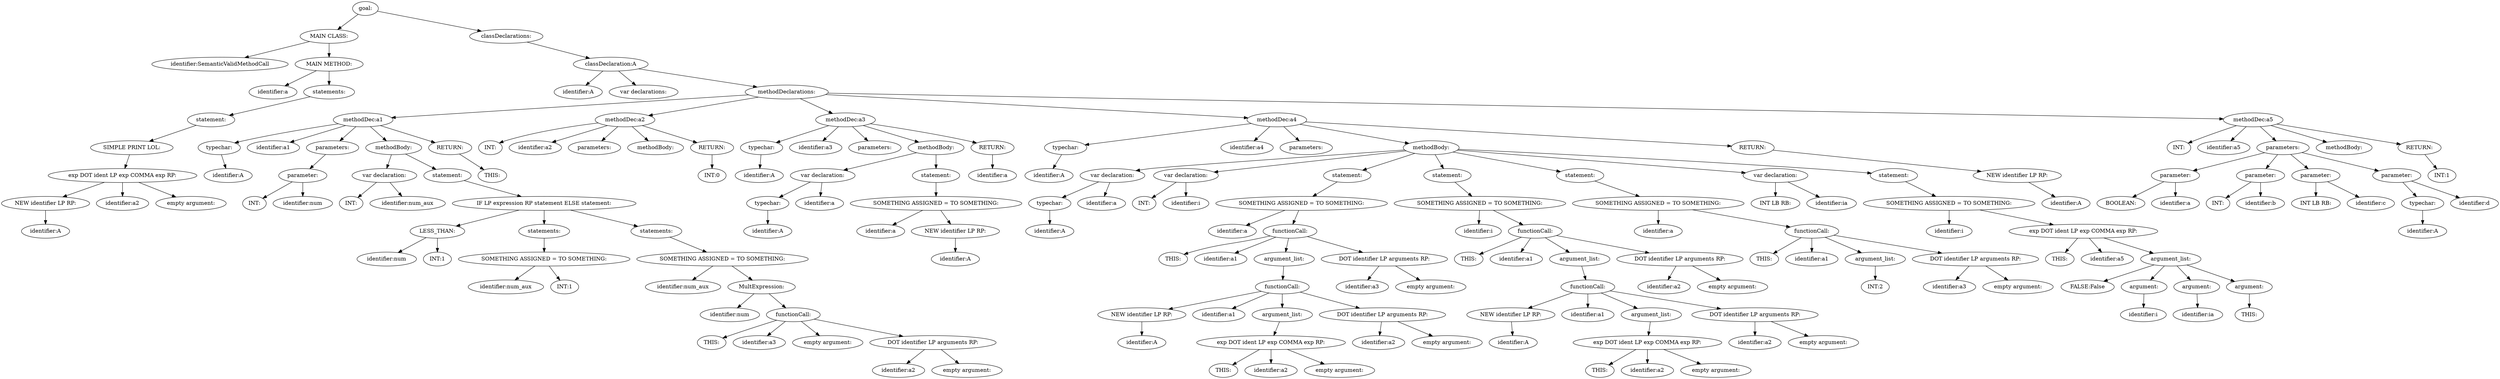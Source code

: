 digraph {
n0 [label="goal:"];
n1 [label="MAIN CLASS:"];
n2 [label="identifier:SemanticValidMethodCall"];
n1 -> n2
n3 [label="MAIN METHOD:"];
n4 [label="identifier:a"];
n3 -> n4
n5 [label="statements:"];
n6 [label="statement:"];
n7 [label="SIMPLE PRINT LOL:"];
n8 [label="exp DOT ident LP exp COMMA exp RP:"];
n9 [label="NEW identifier LP RP:"];
n10 [label="identifier:A"];
n9 -> n10
n8 -> n9
n11 [label="identifier:a2"];
n8 -> n11
n12 [label="empty argument:"];
n8 -> n12
n7 -> n8
n6 -> n7
n5 -> n6
n3 -> n5
n1 -> n3
n0 -> n1
n13 [label="classDeclarations:"];
n14 [label="classDeclaration:A"];
n15 [label="identifier:A"];
n14 -> n15
n16 [label="var declarations:"];
n14 -> n16
n17 [label="methodDeclarations:"];
n18 [label="methodDec:a1"];
n19 [label="typechar:"];
n20 [label="identifier:A"];
n19 -> n20
n18 -> n19
n21 [label="identifier:a1"];
n18 -> n21
n22 [label="parameters:"];
n23 [label="parameter:"];
n24 [label="INT:"];
n23 -> n24
n25 [label="identifier:num"];
n23 -> n25
n22 -> n23
n18 -> n22
n26 [label="methodBody:"];
n27 [label="var declaration:"];
n28 [label="INT:"];
n27 -> n28
n29 [label="identifier:num_aux"];
n27 -> n29
n26 -> n27
n30 [label="statement:"];
n31 [label="IF LP expression RP statement ELSE statement:"];
n32 [label="LESS_THAN:"];
n33 [label="identifier:num"];
n32 -> n33
n34 [label="INT:1"];
n32 -> n34
n31 -> n32
n35 [label="statements:"];
n36 [label="SOMETHING ASSIGNED = TO SOMETHING:"];
n37 [label="identifier:num_aux"];
n36 -> n37
n38 [label="INT:1"];
n36 -> n38
n35 -> n36
n31 -> n35
n39 [label="statements:"];
n40 [label="SOMETHING ASSIGNED = TO SOMETHING:"];
n41 [label="identifier:num_aux"];
n40 -> n41
n42 [label="MultExpression:"];
n43 [label="identifier:num"];
n42 -> n43
n44 [label="functionCall:"];
n45 [label="THIS:"];
n44 -> n45
n46 [label="identifier:a3"];
n44 -> n46
n47 [label="empty argument:"];
n44 -> n47
n48 [label="DOT identifier LP arguments RP:"];
n49 [label="identifier:a2"];
n48 -> n49
n50 [label="empty argument:"];
n48 -> n50
n44 -> n48
n42 -> n44
n40 -> n42
n39 -> n40
n31 -> n39
n30 -> n31
n26 -> n30
n18 -> n26
n51 [label="RETURN:"];
n52 [label="THIS:"];
n51 -> n52
n18 -> n51
n17 -> n18
n53 [label="methodDec:a2"];
n54 [label="INT:"];
n53 -> n54
n55 [label="identifier:a2"];
n53 -> n55
n56 [label="parameters:"];
n53 -> n56
n57 [label="methodBody:"];
n53 -> n57
n58 [label="RETURN:"];
n59 [label="INT:0"];
n58 -> n59
n53 -> n58
n17 -> n53
n60 [label="methodDec:a3"];
n61 [label="typechar:"];
n62 [label="identifier:A"];
n61 -> n62
n60 -> n61
n63 [label="identifier:a3"];
n60 -> n63
n64 [label="parameters:"];
n60 -> n64
n65 [label="methodBody:"];
n66 [label="var declaration:"];
n67 [label="typechar:"];
n68 [label="identifier:A"];
n67 -> n68
n66 -> n67
n69 [label="identifier:a"];
n66 -> n69
n65 -> n66
n70 [label="statement:"];
n71 [label="SOMETHING ASSIGNED = TO SOMETHING:"];
n72 [label="identifier:a"];
n71 -> n72
n73 [label="NEW identifier LP RP:"];
n74 [label="identifier:A"];
n73 -> n74
n71 -> n73
n70 -> n71
n65 -> n70
n60 -> n65
n75 [label="RETURN:"];
n76 [label="identifier:a"];
n75 -> n76
n60 -> n75
n17 -> n60
n77 [label="methodDec:a4"];
n78 [label="typechar:"];
n79 [label="identifier:A"];
n78 -> n79
n77 -> n78
n80 [label="identifier:a4"];
n77 -> n80
n81 [label="parameters:"];
n77 -> n81
n82 [label="methodBody:"];
n83 [label="var declaration:"];
n84 [label="typechar:"];
n85 [label="identifier:A"];
n84 -> n85
n83 -> n84
n86 [label="identifier:a"];
n83 -> n86
n82 -> n83
n87 [label="var declaration:"];
n88 [label="INT:"];
n87 -> n88
n89 [label="identifier:i"];
n87 -> n89
n82 -> n87
n90 [label="statement:"];
n91 [label="SOMETHING ASSIGNED = TO SOMETHING:"];
n92 [label="identifier:a"];
n91 -> n92
n93 [label="functionCall:"];
n94 [label="THIS:"];
n93 -> n94
n95 [label="identifier:a1"];
n93 -> n95
n96 [label="argument_list:"];
n97 [label="functionCall:"];
n98 [label="NEW identifier LP RP:"];
n99 [label="identifier:A"];
n98 -> n99
n97 -> n98
n100 [label="identifier:a1"];
n97 -> n100
n101 [label="argument_list:"];
n102 [label="exp DOT ident LP exp COMMA exp RP:"];
n103 [label="THIS:"];
n102 -> n103
n104 [label="identifier:a2"];
n102 -> n104
n105 [label="empty argument:"];
n102 -> n105
n101 -> n102
n97 -> n101
n106 [label="DOT identifier LP arguments RP:"];
n107 [label="identifier:a2"];
n106 -> n107
n108 [label="empty argument:"];
n106 -> n108
n97 -> n106
n96 -> n97
n93 -> n96
n109 [label="DOT identifier LP arguments RP:"];
n110 [label="identifier:a3"];
n109 -> n110
n111 [label="empty argument:"];
n109 -> n111
n93 -> n109
n91 -> n93
n90 -> n91
n82 -> n90
n112 [label="statement:"];
n113 [label="SOMETHING ASSIGNED = TO SOMETHING:"];
n114 [label="identifier:i"];
n113 -> n114
n115 [label="functionCall:"];
n116 [label="THIS:"];
n115 -> n116
n117 [label="identifier:a1"];
n115 -> n117
n118 [label="argument_list:"];
n119 [label="functionCall:"];
n120 [label="NEW identifier LP RP:"];
n121 [label="identifier:A"];
n120 -> n121
n119 -> n120
n122 [label="identifier:a1"];
n119 -> n122
n123 [label="argument_list:"];
n124 [label="exp DOT ident LP exp COMMA exp RP:"];
n125 [label="THIS:"];
n124 -> n125
n126 [label="identifier:a2"];
n124 -> n126
n127 [label="empty argument:"];
n124 -> n127
n123 -> n124
n119 -> n123
n128 [label="DOT identifier LP arguments RP:"];
n129 [label="identifier:a2"];
n128 -> n129
n130 [label="empty argument:"];
n128 -> n130
n119 -> n128
n118 -> n119
n115 -> n118
n131 [label="DOT identifier LP arguments RP:"];
n132 [label="identifier:a2"];
n131 -> n132
n133 [label="empty argument:"];
n131 -> n133
n115 -> n131
n113 -> n115
n112 -> n113
n82 -> n112
n134 [label="statement:"];
n135 [label="SOMETHING ASSIGNED = TO SOMETHING:"];
n136 [label="identifier:a"];
n135 -> n136
n137 [label="functionCall:"];
n138 [label="THIS:"];
n137 -> n138
n139 [label="identifier:a1"];
n137 -> n139
n140 [label="argument_list:"];
n141 [label="INT:2"];
n140 -> n141
n137 -> n140
n142 [label="DOT identifier LP arguments RP:"];
n143 [label="identifier:a3"];
n142 -> n143
n144 [label="empty argument:"];
n142 -> n144
n137 -> n142
n135 -> n137
n134 -> n135
n82 -> n134
n145 [label="var declaration:"];
n146 [label="INT LB RB:"];
n145 -> n146
n147 [label="identifier:ia"];
n145 -> n147
n82 -> n145
n148 [label="statement:"];
n149 [label="SOMETHING ASSIGNED = TO SOMETHING:"];
n150 [label="identifier:i"];
n149 -> n150
n151 [label="exp DOT ident LP exp COMMA exp RP:"];
n152 [label="THIS:"];
n151 -> n152
n153 [label="identifier:a5"];
n151 -> n153
n154 [label="argument_list:"];
n155 [label="FALSE:False"];
n154 -> n155
n156 [label="argument:"];
n157 [label="identifier:i"];
n156 -> n157
n154 -> n156
n158 [label="argument:"];
n159 [label="identifier:ia"];
n158 -> n159
n154 -> n158
n160 [label="argument:"];
n161 [label="THIS:"];
n160 -> n161
n154 -> n160
n151 -> n154
n149 -> n151
n148 -> n149
n82 -> n148
n77 -> n82
n162 [label="RETURN:"];
n163 [label="NEW identifier LP RP:"];
n164 [label="identifier:A"];
n163 -> n164
n162 -> n163
n77 -> n162
n17 -> n77
n165 [label="methodDec:a5"];
n166 [label="INT:"];
n165 -> n166
n167 [label="identifier:a5"];
n165 -> n167
n168 [label="parameters:"];
n169 [label="parameter:"];
n170 [label="BOOLEAN:"];
n169 -> n170
n171 [label="identifier:a"];
n169 -> n171
n168 -> n169
n172 [label="parameter:"];
n173 [label="INT:"];
n172 -> n173
n174 [label="identifier:b"];
n172 -> n174
n168 -> n172
n175 [label="parameter:"];
n176 [label="INT LB RB:"];
n175 -> n176
n177 [label="identifier:c"];
n175 -> n177
n168 -> n175
n178 [label="parameter:"];
n179 [label="typechar:"];
n180 [label="identifier:A"];
n179 -> n180
n178 -> n179
n181 [label="identifier:d"];
n178 -> n181
n168 -> n178
n165 -> n168
n182 [label="methodBody:"];
n165 -> n182
n183 [label="RETURN:"];
n184 [label="INT:1"];
n183 -> n184
n165 -> n183
n17 -> n165
n14 -> n17
n13 -> n14
n0 -> n13
}
